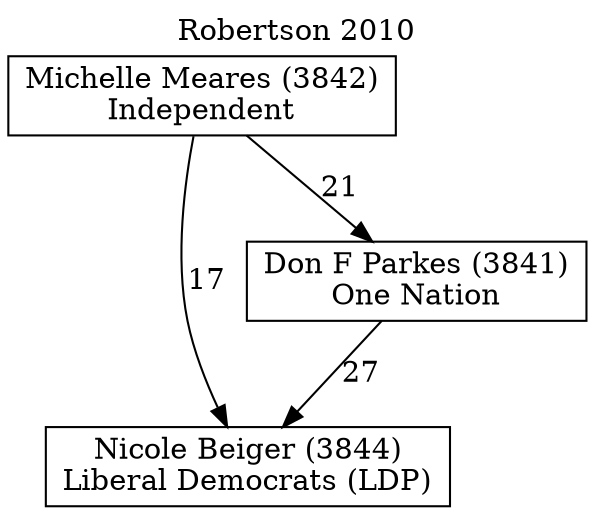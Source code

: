 // House preference flow
digraph "Nicole Beiger (3844)_Robertson_2010" {
	graph [label="Robertson 2010" labelloc=t mclimit=10]
	node [shape=box]
	"Nicole Beiger (3844)" [label="Nicole Beiger (3844)
Liberal Democrats (LDP)"]
	"Don F Parkes (3841)" [label="Don F Parkes (3841)
One Nation"]
	"Michelle Meares (3842)" [label="Michelle Meares (3842)
Independent"]
	"Don F Parkes (3841)" -> "Nicole Beiger (3844)" [label=27]
	"Michelle Meares (3842)" -> "Don F Parkes (3841)" [label=21]
	"Michelle Meares (3842)" -> "Nicole Beiger (3844)" [label=17]
}
